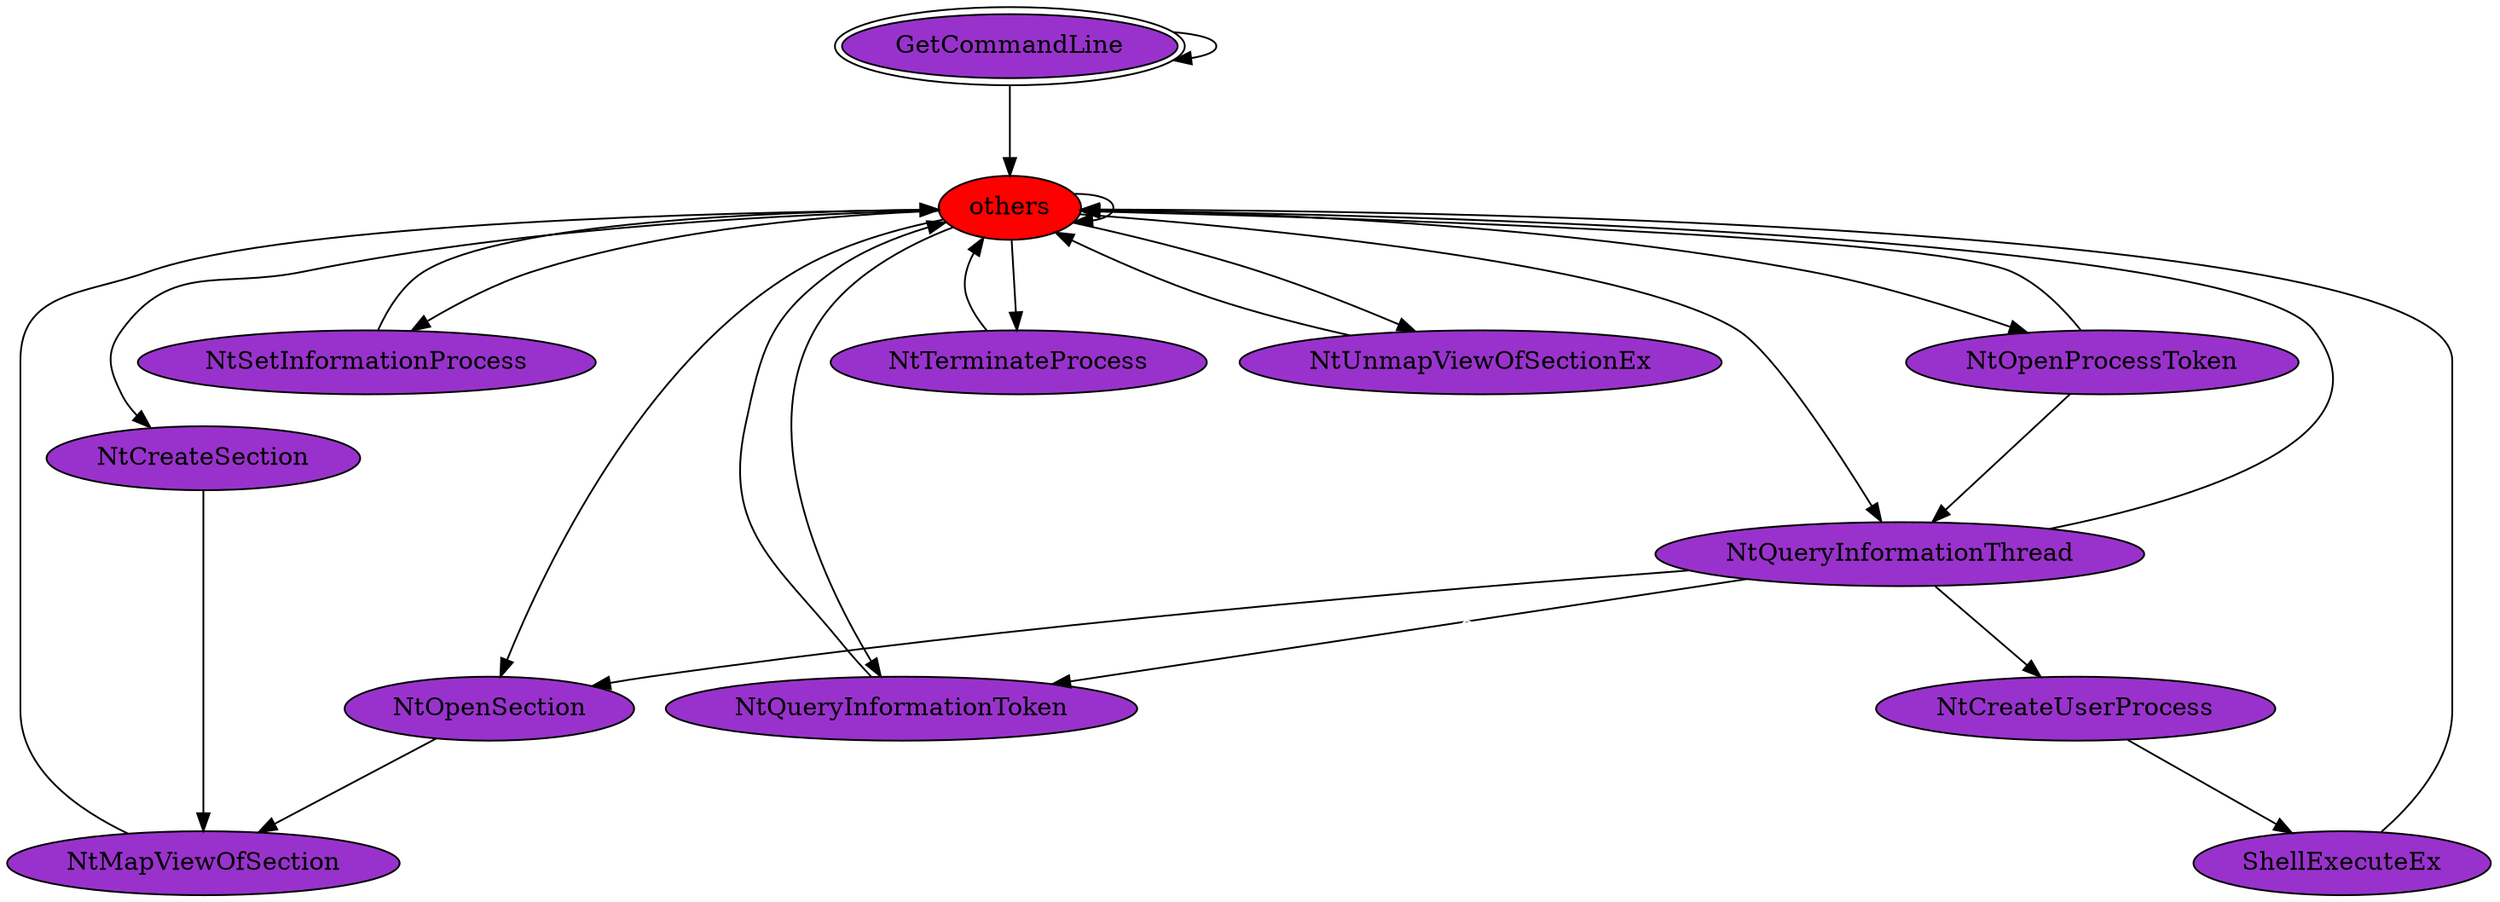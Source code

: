 digraph "./REPORTS/6817/API_PER_CATEGORY/ShellExecute.exe_8096_Processes_API_per_Category_Transition_Matrix" {
	GetCommandLine [label=GetCommandLine fillcolor=darkorchid peripheries=2 style=filled]
	GetCommandLine -> GetCommandLine [label=0.5 fontcolor=white]
	others [label=others fillcolor=red style=filled]
	GetCommandLine -> others [label=0.5 fontcolor=white]
	others -> others [label=0.9071 fontcolor=white]
	NtQueryInformationThread [label=NtQueryInformationThread fillcolor=darkorchid style=filled]
	others -> NtQueryInformationThread [label=0.0046 fontcolor=white]
	NtOpenSection [label=NtOpenSection fillcolor=darkorchid style=filled]
	others -> NtOpenSection [label=0.0011 fontcolor=white]
	NtSetInformationProcess [label=NtSetInformationProcess fillcolor=darkorchid style=filled]
	others -> NtSetInformationProcess [label=0.0011 fontcolor=white]
	NtQueryInformationToken [label=NtQueryInformationToken fillcolor=darkorchid style=filled]
	others -> NtQueryInformationToken [label=0.0745 fontcolor=white]
	NtCreateSection [label=NtCreateSection fillcolor=darkorchid style=filled]
	others -> NtCreateSection [label=0.0011 fontcolor=white]
	NtOpenProcessToken [label=NtOpenProcessToken fillcolor=darkorchid style=filled]
	others -> NtOpenProcessToken [label=0.0023 fontcolor=white]
	NtTerminateProcess [label=NtTerminateProcess fillcolor=darkorchid style=filled]
	others -> NtTerminateProcess [label=0.0023 fontcolor=white]
	NtUnmapViewOfSectionEx [label=NtUnmapViewOfSectionEx fillcolor=darkorchid style=filled]
	others -> NtUnmapViewOfSectionEx [label=0.0057 fontcolor=white]
	NtQueryInformationThread -> others [label=0.4 fontcolor=white]
	NtQueryInformationThread -> NtOpenSection [label=0.2 fontcolor=white]
	NtQueryInformationThread -> NtQueryInformationToken [label=0.2 fontcolor=white]
	NtCreateUserProcess [label=NtCreateUserProcess fillcolor=darkorchid style=filled]
	NtQueryInformationThread -> NtCreateUserProcess [label=0.2 fontcolor=white]
	NtMapViewOfSection [label=NtMapViewOfSection fillcolor=darkorchid style=filled]
	NtOpenSection -> NtMapViewOfSection [label=1.0 fontcolor=white]
	NtMapViewOfSection -> others [label=1.0 fontcolor=white]
	NtSetInformationProcess -> others [label=1.0 fontcolor=white]
	NtQueryInformationToken -> others [label=1.0 fontcolor=white]
	NtCreateSection -> NtMapViewOfSection [label=1.0 fontcolor=white]
	NtOpenProcessToken -> others [label=0.5 fontcolor=white]
	NtOpenProcessToken -> NtQueryInformationThread [label=0.5 fontcolor=white]
	ShellExecuteEx [label=ShellExecuteEx fillcolor=darkorchid style=filled]
	NtCreateUserProcess -> ShellExecuteEx [label=1.0 fontcolor=white]
	ShellExecuteEx -> others [label=1.0 fontcolor=white]
	NtTerminateProcess -> others [label=1.0 fontcolor=white]
	NtUnmapViewOfSectionEx -> others [label=1.0 fontcolor=white]
}
